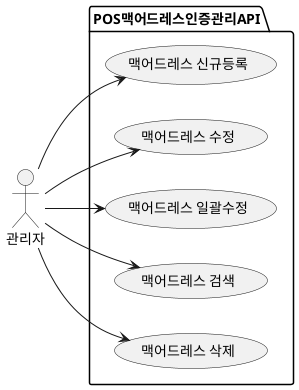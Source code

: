 @startuml Store Env Usecase

left to right direction

actor "관리자" as user

package POS맥어드레스인증관리API{
  usecase "맥어드레스 신규등록" AS UC11
  usecase "맥어드레스 수정" AS UC12
  usecase "맥어드레스 일괄수정" AS UC13
  usecase "맥어드레스 검색" AS UC14
  usecase "맥어드레스 삭제" AS UC15
}


' 사용자
user --> UC11
user --> UC12
user --> UC13
user --> UC14
user --> UC15

@enduml